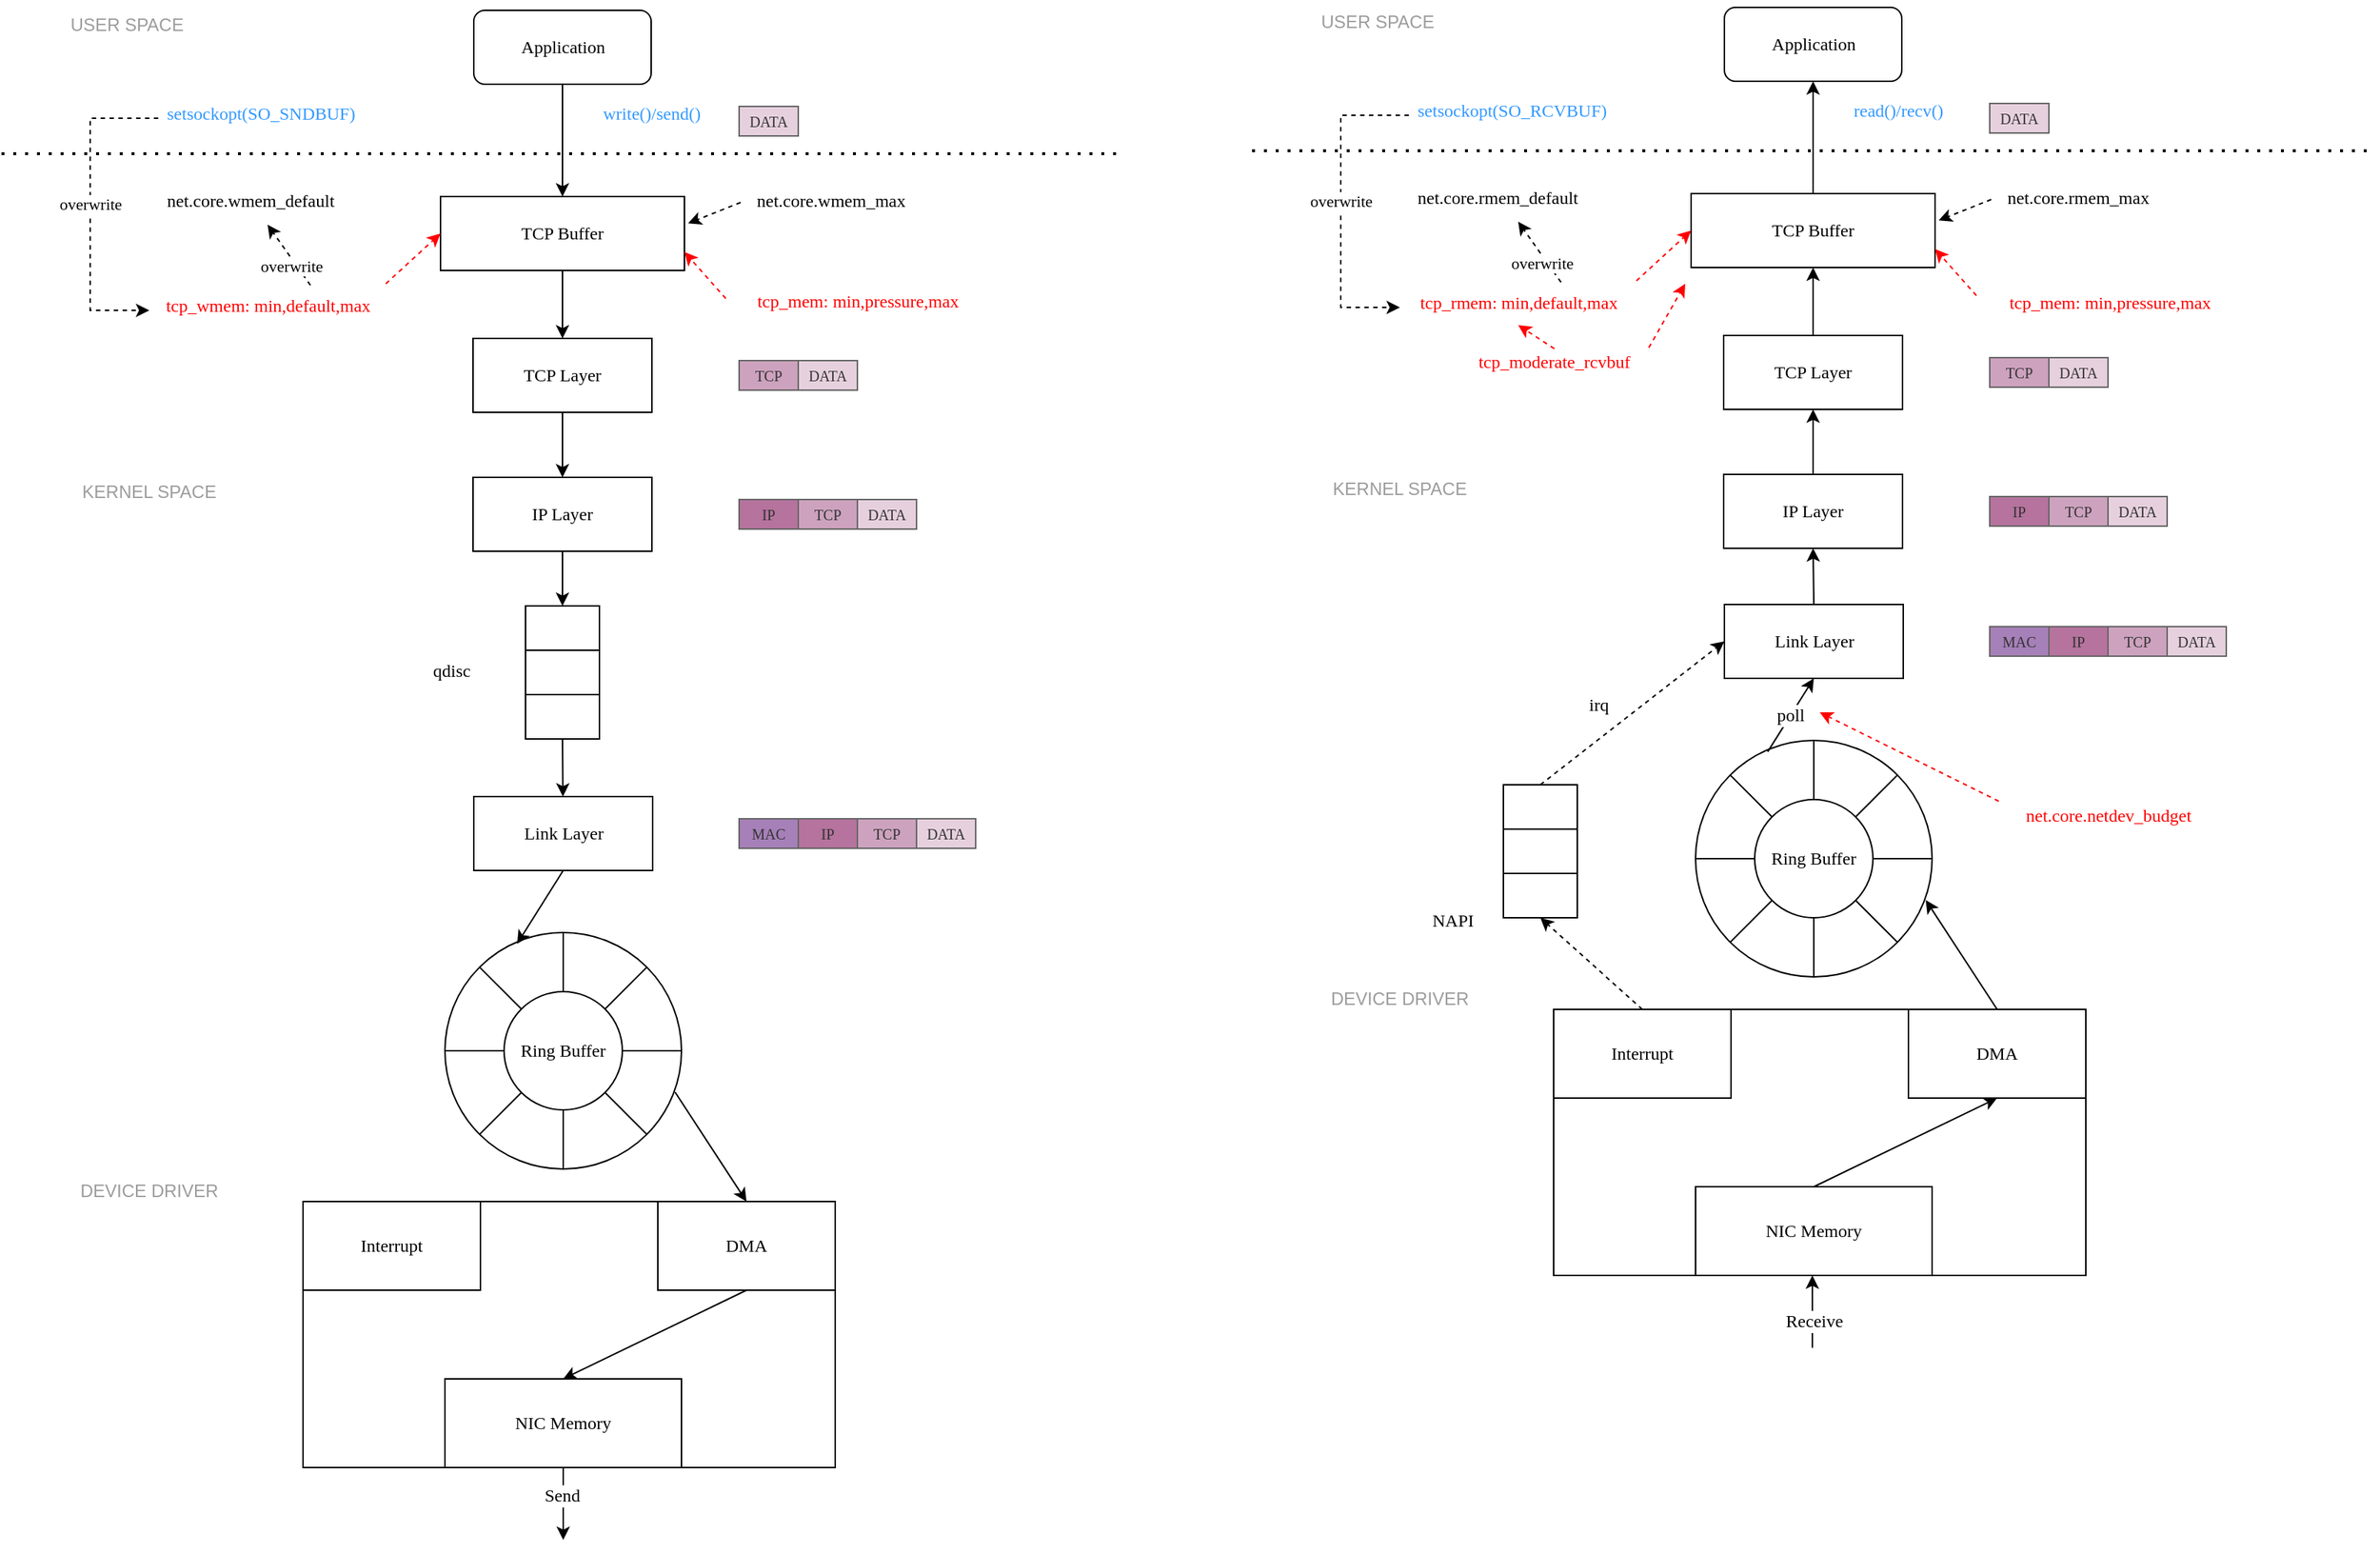 <mxfile version="21.3.8" type="github">
  <diagram name="Page-1" id="-wRmLHGXOGMfkKtV5U6C">
    <mxGraphModel dx="1659" dy="946" grid="1" gridSize="10" guides="1" tooltips="1" connect="1" arrows="1" fold="1" page="1" pageScale="1" pageWidth="850" pageHeight="1100" math="0" shadow="0">
      <root>
        <mxCell id="0" />
        <mxCell id="1" parent="0" />
        <mxCell id="j1L73zWAZGbDXblgOm8P-1" value="Application" style="rounded=1;whiteSpace=wrap;html=1;fontFamily=Comic Sans MS;" parent="1" vertex="1">
          <mxGeometry x="359.5" y="35" width="120" height="50" as="geometry" />
        </mxCell>
        <mxCell id="j1L73zWAZGbDXblgOm8P-2" value="TCP Buffer" style="rounded=0;whiteSpace=wrap;html=1;fontFamily=Comic Sans MS;" parent="1" vertex="1">
          <mxGeometry x="337" y="161" width="165" height="50" as="geometry" />
        </mxCell>
        <mxCell id="j1L73zWAZGbDXblgOm8P-3" value="TCP Layer" style="rounded=0;whiteSpace=wrap;html=1;fontFamily=Comic Sans MS;" parent="1" vertex="1">
          <mxGeometry x="359" y="257" width="121" height="50" as="geometry" />
        </mxCell>
        <mxCell id="j1L73zWAZGbDXblgOm8P-5" value="" style="ellipse;whiteSpace=wrap;html=1;aspect=fixed;fontFamily=Comic Sans MS;" parent="1" vertex="1">
          <mxGeometry x="340" y="659" width="160" height="160" as="geometry" />
        </mxCell>
        <mxCell id="j1L73zWAZGbDXblgOm8P-4" value="Ring Buffer" style="ellipse;whiteSpace=wrap;html=1;aspect=fixed;fontFamily=Comic Sans MS;" parent="1" vertex="1">
          <mxGeometry x="380" y="699" width="80" height="80" as="geometry" />
        </mxCell>
        <mxCell id="j1L73zWAZGbDXblgOm8P-6" value="IP Layer" style="rounded=0;whiteSpace=wrap;html=1;fontFamily=Comic Sans MS;" parent="1" vertex="1">
          <mxGeometry x="359" y="351" width="121" height="50" as="geometry" />
        </mxCell>
        <mxCell id="j1L73zWAZGbDXblgOm8P-7" value="Link Layer" style="rounded=0;whiteSpace=wrap;html=1;fontFamily=Comic Sans MS;" parent="1" vertex="1">
          <mxGeometry x="359.5" y="567" width="121" height="50" as="geometry" />
        </mxCell>
        <mxCell id="j1L73zWAZGbDXblgOm8P-8" value="" style="rounded=0;whiteSpace=wrap;html=1;fontFamily=Comic Sans MS;" parent="1" vertex="1">
          <mxGeometry x="394.5" y="438" width="50" height="30" as="geometry" />
        </mxCell>
        <mxCell id="j1L73zWAZGbDXblgOm8P-9" value="" style="rounded=0;whiteSpace=wrap;html=1;fontFamily=Comic Sans MS;" parent="1" vertex="1">
          <mxGeometry x="394.5" y="468" width="50" height="30" as="geometry" />
        </mxCell>
        <mxCell id="j1L73zWAZGbDXblgOm8P-10" value="" style="rounded=0;whiteSpace=wrap;html=1;fontFamily=Comic Sans MS;" parent="1" vertex="1">
          <mxGeometry x="394.5" y="498" width="50" height="30" as="geometry" />
        </mxCell>
        <mxCell id="j1L73zWAZGbDXblgOm8P-12" value="" style="rounded=0;whiteSpace=wrap;html=1;fontFamily=Comic Sans MS;" parent="1" vertex="1">
          <mxGeometry x="244" y="841" width="360" height="180" as="geometry" />
        </mxCell>
        <mxCell id="j1L73zWAZGbDXblgOm8P-13" value="Interrupt" style="rounded=0;whiteSpace=wrap;html=1;fontFamily=Comic Sans MS;" parent="1" vertex="1">
          <mxGeometry x="244" y="841" width="120" height="60" as="geometry" />
        </mxCell>
        <mxCell id="j1L73zWAZGbDXblgOm8P-16" value="DMA" style="rounded=0;whiteSpace=wrap;html=1;fontFamily=Comic Sans MS;" parent="1" vertex="1">
          <mxGeometry x="484" y="841" width="120" height="60" as="geometry" />
        </mxCell>
        <mxCell id="j1L73zWAZGbDXblgOm8P-17" value="NIC Memory" style="rounded=0;whiteSpace=wrap;html=1;fontFamily=Comic Sans MS;" parent="1" vertex="1">
          <mxGeometry x="340" y="961" width="160" height="60" as="geometry" />
        </mxCell>
        <mxCell id="j1L73zWAZGbDXblgOm8P-18" value="" style="endArrow=none;html=1;rounded=0;exitX=1;exitY=0.5;exitDx=0;exitDy=0;entryX=1;entryY=0.5;entryDx=0;entryDy=0;fontFamily=Comic Sans MS;" parent="1" source="j1L73zWAZGbDXblgOm8P-4" target="j1L73zWAZGbDXblgOm8P-5" edge="1">
          <mxGeometry width="50" height="50" relative="1" as="geometry">
            <mxPoint x="570" y="743" as="sourcePoint" />
            <mxPoint x="620" y="693" as="targetPoint" />
          </mxGeometry>
        </mxCell>
        <mxCell id="j1L73zWAZGbDXblgOm8P-19" value="" style="endArrow=none;html=1;rounded=0;entryX=0.5;entryY=1;entryDx=0;entryDy=0;exitX=0.5;exitY=1;exitDx=0;exitDy=0;fontFamily=Comic Sans MS;" parent="1" source="j1L73zWAZGbDXblgOm8P-5" target="j1L73zWAZGbDXblgOm8P-4" edge="1">
          <mxGeometry width="50" height="50" relative="1" as="geometry">
            <mxPoint x="470" y="749" as="sourcePoint" />
            <mxPoint x="510" y="749" as="targetPoint" />
            <Array as="points" />
          </mxGeometry>
        </mxCell>
        <mxCell id="j1L73zWAZGbDXblgOm8P-20" value="" style="endArrow=none;html=1;rounded=0;exitX=0.5;exitY=0;exitDx=0;exitDy=0;fontFamily=Comic Sans MS;" parent="1" source="j1L73zWAZGbDXblgOm8P-4" target="j1L73zWAZGbDXblgOm8P-5" edge="1">
          <mxGeometry width="50" height="50" relative="1" as="geometry">
            <mxPoint x="510" y="723" as="sourcePoint" />
            <mxPoint x="560" y="673" as="targetPoint" />
          </mxGeometry>
        </mxCell>
        <mxCell id="j1L73zWAZGbDXblgOm8P-21" value="" style="endArrow=none;html=1;rounded=0;exitX=1;exitY=0;exitDx=0;exitDy=0;entryX=1;entryY=0;entryDx=0;entryDy=0;fontFamily=Comic Sans MS;" parent="1" source="j1L73zWAZGbDXblgOm8P-4" target="j1L73zWAZGbDXblgOm8P-5" edge="1">
          <mxGeometry width="50" height="50" relative="1" as="geometry">
            <mxPoint x="430" y="709" as="sourcePoint" />
            <mxPoint x="430" y="669" as="targetPoint" />
          </mxGeometry>
        </mxCell>
        <mxCell id="j1L73zWAZGbDXblgOm8P-22" value="" style="endArrow=none;html=1;rounded=0;exitX=1;exitY=1;exitDx=0;exitDy=0;entryX=1;entryY=1;entryDx=0;entryDy=0;fontFamily=Comic Sans MS;" parent="1" source="j1L73zWAZGbDXblgOm8P-5" target="j1L73zWAZGbDXblgOm8P-4" edge="1">
          <mxGeometry width="50" height="50" relative="1" as="geometry">
            <mxPoint x="440" y="719" as="sourcePoint" />
            <mxPoint x="440" y="679" as="targetPoint" />
          </mxGeometry>
        </mxCell>
        <mxCell id="j1L73zWAZGbDXblgOm8P-23" value="" style="endArrow=none;html=1;rounded=0;exitX=0;exitY=0;exitDx=0;exitDy=0;entryX=0;entryY=0;entryDx=0;entryDy=0;fontFamily=Comic Sans MS;" parent="1" source="j1L73zWAZGbDXblgOm8P-5" target="j1L73zWAZGbDXblgOm8P-4" edge="1">
          <mxGeometry width="50" height="50" relative="1" as="geometry">
            <mxPoint x="450" y="729" as="sourcePoint" />
            <mxPoint x="450" y="689" as="targetPoint" />
          </mxGeometry>
        </mxCell>
        <mxCell id="j1L73zWAZGbDXblgOm8P-24" value="" style="endArrow=none;html=1;rounded=0;exitX=0;exitY=0.5;exitDx=0;exitDy=0;entryX=0;entryY=0.5;entryDx=0;entryDy=0;fontFamily=Comic Sans MS;" parent="1" source="j1L73zWAZGbDXblgOm8P-5" target="j1L73zWAZGbDXblgOm8P-4" edge="1">
          <mxGeometry width="50" height="50" relative="1" as="geometry">
            <mxPoint x="373" y="692" as="sourcePoint" />
            <mxPoint x="402" y="721" as="targetPoint" />
          </mxGeometry>
        </mxCell>
        <mxCell id="j1L73zWAZGbDXblgOm8P-25" value="" style="endArrow=none;html=1;rounded=0;entryX=0;entryY=1;entryDx=0;entryDy=0;exitX=0;exitY=1;exitDx=0;exitDy=0;fontFamily=Comic Sans MS;" parent="1" source="j1L73zWAZGbDXblgOm8P-5" target="j1L73zWAZGbDXblgOm8P-4" edge="1">
          <mxGeometry width="50" height="50" relative="1" as="geometry">
            <mxPoint x="330" y="783" as="sourcePoint" />
            <mxPoint x="390" y="749" as="targetPoint" />
          </mxGeometry>
        </mxCell>
        <mxCell id="j1L73zWAZGbDXblgOm8P-26" value="" style="endArrow=classic;html=1;rounded=0;exitX=0.973;exitY=0.675;exitDx=0;exitDy=0;exitPerimeter=0;entryX=0.5;entryY=0;entryDx=0;entryDy=0;fontFamily=Comic Sans MS;" parent="1" source="j1L73zWAZGbDXblgOm8P-5" target="j1L73zWAZGbDXblgOm8P-16" edge="1">
          <mxGeometry width="50" height="50" relative="1" as="geometry">
            <mxPoint x="330" y="841" as="sourcePoint" />
            <mxPoint x="380" y="791" as="targetPoint" />
          </mxGeometry>
        </mxCell>
        <mxCell id="j1L73zWAZGbDXblgOm8P-27" value="" style="endArrow=classic;html=1;rounded=0;exitX=0.5;exitY=1;exitDx=0;exitDy=0;fontFamily=Comic Sans MS;" parent="1" source="j1L73zWAZGbDXblgOm8P-1" target="j1L73zWAZGbDXblgOm8P-2" edge="1">
          <mxGeometry width="50" height="50" relative="1" as="geometry">
            <mxPoint x="200" y="330" as="sourcePoint" />
            <mxPoint x="250" y="280" as="targetPoint" />
          </mxGeometry>
        </mxCell>
        <mxCell id="j1L73zWAZGbDXblgOm8P-28" value="" style="endArrow=classic;html=1;rounded=0;exitX=0.5;exitY=1;exitDx=0;exitDy=0;entryX=0.5;entryY=0;entryDx=0;entryDy=0;fontFamily=Comic Sans MS;" parent="1" source="j1L73zWAZGbDXblgOm8P-2" target="j1L73zWAZGbDXblgOm8P-3" edge="1">
          <mxGeometry width="50" height="50" relative="1" as="geometry">
            <mxPoint x="430" y="100" as="sourcePoint" />
            <mxPoint x="430" y="171" as="targetPoint" />
          </mxGeometry>
        </mxCell>
        <mxCell id="j1L73zWAZGbDXblgOm8P-29" value="" style="endArrow=classic;html=1;rounded=0;exitX=0.5;exitY=1;exitDx=0;exitDy=0;fontFamily=Comic Sans MS;" parent="1" source="j1L73zWAZGbDXblgOm8P-3" target="j1L73zWAZGbDXblgOm8P-6" edge="1">
          <mxGeometry width="50" height="50" relative="1" as="geometry">
            <mxPoint x="440" y="110" as="sourcePoint" />
            <mxPoint x="440" y="181" as="targetPoint" />
          </mxGeometry>
        </mxCell>
        <mxCell id="j1L73zWAZGbDXblgOm8P-30" value="" style="endArrow=classic;html=1;rounded=0;exitX=0.5;exitY=1;exitDx=0;exitDy=0;entryX=0.5;entryY=0;entryDx=0;entryDy=0;fontFamily=Comic Sans MS;" parent="1" source="j1L73zWAZGbDXblgOm8P-6" target="j1L73zWAZGbDXblgOm8P-8" edge="1">
          <mxGeometry width="50" height="50" relative="1" as="geometry">
            <mxPoint x="450" y="120" as="sourcePoint" />
            <mxPoint x="450" y="191" as="targetPoint" />
          </mxGeometry>
        </mxCell>
        <mxCell id="j1L73zWAZGbDXblgOm8P-31" value="" style="endArrow=classic;html=1;rounded=0;exitX=0.5;exitY=1;exitDx=0;exitDy=0;fontFamily=Comic Sans MS;" parent="1" source="j1L73zWAZGbDXblgOm8P-10" target="j1L73zWAZGbDXblgOm8P-7" edge="1">
          <mxGeometry width="50" height="50" relative="1" as="geometry">
            <mxPoint x="430" y="411" as="sourcePoint" />
            <mxPoint x="430" y="448" as="targetPoint" />
          </mxGeometry>
        </mxCell>
        <mxCell id="j1L73zWAZGbDXblgOm8P-32" value="" style="endArrow=classic;html=1;rounded=0;exitX=0.5;exitY=1;exitDx=0;exitDy=0;entryX=0.305;entryY=0.048;entryDx=0;entryDy=0;entryPerimeter=0;fontFamily=Comic Sans MS;" parent="1" source="j1L73zWAZGbDXblgOm8P-7" target="j1L73zWAZGbDXblgOm8P-5" edge="1">
          <mxGeometry width="50" height="50" relative="1" as="geometry">
            <mxPoint x="430" y="538" as="sourcePoint" />
            <mxPoint x="430" y="577" as="targetPoint" />
          </mxGeometry>
        </mxCell>
        <mxCell id="j1L73zWAZGbDXblgOm8P-33" value="" style="endArrow=none;dashed=1;html=1;dashPattern=1 3;strokeWidth=2;rounded=0;" parent="1" edge="1">
          <mxGeometry width="50" height="50" relative="1" as="geometry">
            <mxPoint x="40" y="132" as="sourcePoint" />
            <mxPoint x="800" y="132" as="targetPoint" />
          </mxGeometry>
        </mxCell>
        <mxCell id="j1L73zWAZGbDXblgOm8P-35" value="" style="endArrow=classic;html=1;rounded=0;dashed=1;strokeColor=#FF0000;fontFamily=Comic Sans MS;entryX=0;entryY=0.5;entryDx=0;entryDy=0;exitX=0.9;exitY=0.26;exitDx=0;exitDy=0;exitPerimeter=0;" parent="1" target="j1L73zWAZGbDXblgOm8P-2" edge="1">
          <mxGeometry width="50" height="50" relative="1" as="geometry">
            <mxPoint x="300" y="220.0" as="sourcePoint" />
            <mxPoint x="292" y="190" as="targetPoint" />
          </mxGeometry>
        </mxCell>
        <mxCell id="j1L73zWAZGbDXblgOm8P-36" value="write()/send()" style="text;html=1;align=left;verticalAlign=middle;resizable=0;points=[];autosize=1;strokeColor=none;fillColor=none;fontColor=#3399FF;fontFamily=Comic Sans MS;" parent="1" vertex="1">
          <mxGeometry x="444.5" y="90" width="100" height="30" as="geometry" />
        </mxCell>
        <mxCell id="j1L73zWAZGbDXblgOm8P-37" value="&lt;font face=&quot;Comic Sans MS&quot;&gt;net.core.wmem_default&lt;/font&gt;" style="text;whiteSpace=wrap;html=1;" parent="1" vertex="1">
          <mxGeometry x="150" y="150" width="140" height="30" as="geometry" />
        </mxCell>
        <mxCell id="j1L73zWAZGbDXblgOm8P-38" value="" style="endArrow=classic;html=1;rounded=0;dashed=1;strokeColor=#000000;fontFamily=Comic Sans MS;entryX=0.5;entryY=1;entryDx=0;entryDy=0;" parent="1" target="j1L73zWAZGbDXblgOm8P-37" edge="1">
          <mxGeometry width="50" height="50" relative="1" as="geometry">
            <mxPoint x="249" y="221" as="sourcePoint" />
            <mxPoint x="249" y="194.0" as="targetPoint" />
          </mxGeometry>
        </mxCell>
        <mxCell id="j1L73zWAZGbDXblgOm8P-39" value="overwrite" style="edgeLabel;html=1;align=center;verticalAlign=middle;resizable=0;points=[];fontFamily=Comic Sans MS;" parent="j1L73zWAZGbDXblgOm8P-38" vertex="1" connectable="0">
          <mxGeometry x="-0.257" y="3" relative="1" as="geometry">
            <mxPoint as="offset" />
          </mxGeometry>
        </mxCell>
        <mxCell id="j1L73zWAZGbDXblgOm8P-40" value="setsockopt(SO_SNDBUF)" style="text;html=1;align=left;verticalAlign=middle;resizable=0;points=[];autosize=1;strokeColor=none;fillColor=none;fontColor=#3399FF;fontFamily=Comic Sans MS;" parent="1" vertex="1">
          <mxGeometry x="150" y="90" width="170" height="30" as="geometry" />
        </mxCell>
        <mxCell id="j1L73zWAZGbDXblgOm8P-46" value="" style="endArrow=classic;html=1;rounded=0;dashed=1;strokeColor=#000000;fontFamily=Comic Sans MS;entryX=0;entryY=0.5;entryDx=0;entryDy=0;exitX=-0.023;exitY=0.501;exitDx=0;exitDy=0;exitPerimeter=0;" parent="1" edge="1">
          <mxGeometry width="50" height="50" relative="1" as="geometry">
            <mxPoint x="146.09" y="108.03" as="sourcePoint" />
            <mxPoint x="140" y="238.0" as="targetPoint" />
            <Array as="points">
              <mxPoint x="100" y="108" />
              <mxPoint x="100" y="238" />
            </Array>
          </mxGeometry>
        </mxCell>
        <mxCell id="j1L73zWAZGbDXblgOm8P-47" value="overwrite" style="edgeLabel;html=1;align=center;verticalAlign=middle;resizable=0;points=[];fontFamily=Comic Sans MS;" parent="j1L73zWAZGbDXblgOm8P-46" vertex="1" connectable="0">
          <mxGeometry x="-0.257" y="3" relative="1" as="geometry">
            <mxPoint x="-3" y="23" as="offset" />
          </mxGeometry>
        </mxCell>
        <mxCell id="j1L73zWAZGbDXblgOm8P-48" value="&lt;div&gt;tcp_wmem: min,default,max&lt;/div&gt;" style="text;html=1;strokeColor=none;fillColor=none;align=center;verticalAlign=middle;rounded=0;fontFamily=Comic Sans MS;fontColor=#FF0000;" parent="1" vertex="1">
          <mxGeometry x="140" y="220" width="160" height="30" as="geometry" />
        </mxCell>
        <mxCell id="j1L73zWAZGbDXblgOm8P-49" value="&lt;font style=&quot;font-size: 10px;&quot; face=&quot;Comic Sans MS&quot;&gt;DATA&lt;/font&gt;" style="rounded=0;whiteSpace=wrap;html=1;fontSize=10;fillColor=#E6D0DE;fontColor=#333333;strokeColor=#666666;" parent="1" vertex="1">
          <mxGeometry x="539" y="100" width="40" height="20" as="geometry" />
        </mxCell>
        <mxCell id="j1L73zWAZGbDXblgOm8P-50" value="&lt;font face=&quot;Comic Sans MS&quot;&gt;net.core.wmem_max&lt;/font&gt;" style="text;whiteSpace=wrap;html=1;" parent="1" vertex="1">
          <mxGeometry x="549" y="150" width="140" height="30" as="geometry" />
        </mxCell>
        <mxCell id="j1L73zWAZGbDXblgOm8P-51" value="&lt;font style=&quot;font-size: 10px;&quot; face=&quot;Comic Sans MS&quot;&gt;DATA&lt;/font&gt;" style="rounded=0;whiteSpace=wrap;html=1;fontSize=10;fillColor=#E6D0DE;fontColor=#333333;strokeColor=#666666;" parent="1" vertex="1">
          <mxGeometry x="579" y="272" width="40" height="20" as="geometry" />
        </mxCell>
        <mxCell id="j1L73zWAZGbDXblgOm8P-52" value="&lt;font style=&quot;font-size: 10px;&quot; face=&quot;Comic Sans MS&quot;&gt;TCP&lt;/font&gt;" style="rounded=0;whiteSpace=wrap;html=1;fontSize=10;fillColor=#CDA2BE;fontColor=#333333;strokeColor=#666666;" parent="1" vertex="1">
          <mxGeometry x="539" y="272" width="40" height="20" as="geometry" />
        </mxCell>
        <mxCell id="j1L73zWAZGbDXblgOm8P-53" value="&lt;font style=&quot;font-size: 10px;&quot; face=&quot;Comic Sans MS&quot;&gt;DATA&lt;/font&gt;" style="rounded=0;whiteSpace=wrap;html=1;fontSize=10;fillColor=#E6D0DE;fontColor=#333333;strokeColor=#666666;" parent="1" vertex="1">
          <mxGeometry x="619" y="366" width="40" height="20" as="geometry" />
        </mxCell>
        <mxCell id="j1L73zWAZGbDXblgOm8P-54" value="&lt;font style=&quot;font-size: 10px;&quot; face=&quot;Comic Sans MS&quot;&gt;TCP&lt;/font&gt;" style="rounded=0;whiteSpace=wrap;html=1;fontSize=10;fillColor=#CDA2BE;fontColor=#333333;strokeColor=#666666;" parent="1" vertex="1">
          <mxGeometry x="579" y="366" width="40" height="20" as="geometry" />
        </mxCell>
        <mxCell id="j1L73zWAZGbDXblgOm8P-55" value="&lt;font style=&quot;font-size: 10px;&quot; face=&quot;Comic Sans MS&quot;&gt;IP&lt;/font&gt;" style="rounded=0;whiteSpace=wrap;html=1;fontSize=10;fillColor=#B5739D;fontColor=#333333;strokeColor=#666666;" parent="1" vertex="1">
          <mxGeometry x="539" y="366" width="40" height="20" as="geometry" />
        </mxCell>
        <mxCell id="j1L73zWAZGbDXblgOm8P-57" value="&lt;div&gt;qdisc&lt;br&gt;&lt;/div&gt;" style="text;whiteSpace=wrap;html=1;fontFamily=Comic Sans MS;" parent="1" vertex="1">
          <mxGeometry x="330" y="468" width="40" height="22" as="geometry" />
        </mxCell>
        <mxCell id="j1L73zWAZGbDXblgOm8P-64" value="&lt;font style=&quot;font-size: 10px;&quot; face=&quot;Comic Sans MS&quot;&gt;DATA&lt;/font&gt;" style="rounded=0;whiteSpace=wrap;html=1;fontSize=10;fillColor=#E6D0DE;fontColor=#333333;strokeColor=#666666;" parent="1" vertex="1">
          <mxGeometry x="659" y="582" width="40" height="20" as="geometry" />
        </mxCell>
        <mxCell id="j1L73zWAZGbDXblgOm8P-65" value="&lt;font style=&quot;font-size: 10px;&quot; face=&quot;Comic Sans MS&quot;&gt;TCP&lt;/font&gt;" style="rounded=0;whiteSpace=wrap;html=1;fontSize=10;fillColor=#CDA2BE;fontColor=#333333;strokeColor=#666666;" parent="1" vertex="1">
          <mxGeometry x="619" y="582" width="40" height="20" as="geometry" />
        </mxCell>
        <mxCell id="j1L73zWAZGbDXblgOm8P-66" value="&lt;font style=&quot;font-size: 10px;&quot; face=&quot;Comic Sans MS&quot;&gt;IP&lt;/font&gt;" style="rounded=0;whiteSpace=wrap;html=1;fontSize=10;fillColor=#B5739D;fontColor=#333333;strokeColor=#666666;" parent="1" vertex="1">
          <mxGeometry x="579" y="582" width="40" height="20" as="geometry" />
        </mxCell>
        <mxCell id="j1L73zWAZGbDXblgOm8P-67" value="&lt;font style=&quot;font-size: 10px;&quot; face=&quot;Comic Sans MS&quot;&gt;MAC&lt;/font&gt;" style="rounded=0;whiteSpace=wrap;html=1;fontSize=10;fillColor=#A680B8;fontColor=#333333;strokeColor=#666666;" parent="1" vertex="1">
          <mxGeometry x="539" y="582" width="40" height="20" as="geometry" />
        </mxCell>
        <mxCell id="j1L73zWAZGbDXblgOm8P-71" value="&lt;div&gt;tcp_mem: min,pressure,max&lt;/div&gt;" style="text;html=1;strokeColor=none;fillColor=none;align=center;verticalAlign=middle;rounded=0;fontFamily=Comic Sans MS;fontColor=#FF0000;" parent="1" vertex="1">
          <mxGeometry x="539" y="221.5" width="160" height="21" as="geometry" />
        </mxCell>
        <mxCell id="wT0wqpIO2CKP_pjKC6mL-1" value="" style="endArrow=classic;html=1;rounded=0;dashed=1;strokeColor=#FF0000;fontFamily=Comic Sans MS;entryX=1;entryY=0.75;entryDx=0;entryDy=0;" edge="1" parent="1" target="j1L73zWAZGbDXblgOm8P-2">
          <mxGeometry width="50" height="50" relative="1" as="geometry">
            <mxPoint x="530" y="230" as="sourcePoint" />
            <mxPoint x="347" y="196" as="targetPoint" />
          </mxGeometry>
        </mxCell>
        <mxCell id="wT0wqpIO2CKP_pjKC6mL-2" value="" style="endArrow=classic;html=1;rounded=0;dashed=1;strokeColor=#000000;fontFamily=Comic Sans MS;entryX=1.015;entryY=0.363;entryDx=0;entryDy=0;entryPerimeter=0;" edge="1" parent="1" target="j1L73zWAZGbDXblgOm8P-2">
          <mxGeometry width="50" height="50" relative="1" as="geometry">
            <mxPoint x="540" y="165" as="sourcePoint" />
            <mxPoint x="230" y="190" as="targetPoint" />
          </mxGeometry>
        </mxCell>
        <mxCell id="wT0wqpIO2CKP_pjKC6mL-4" value="USER SPACE" style="text;html=1;strokeColor=none;fillColor=none;align=center;verticalAlign=middle;whiteSpace=wrap;rounded=0;fontColor=#9C9C9C;" vertex="1" parent="1">
          <mxGeometry x="80" y="30" width="90" height="30" as="geometry" />
        </mxCell>
        <mxCell id="wT0wqpIO2CKP_pjKC6mL-5" value="DEVICE DRIVER" style="text;html=1;strokeColor=none;fillColor=none;align=center;verticalAlign=middle;whiteSpace=wrap;rounded=0;fontColor=#9C9C9C;" vertex="1" parent="1">
          <mxGeometry x="80" y="819" width="120" height="30" as="geometry" />
        </mxCell>
        <mxCell id="wT0wqpIO2CKP_pjKC6mL-6" value="KERNEL SPACE" style="text;html=1;strokeColor=none;fillColor=none;align=center;verticalAlign=middle;whiteSpace=wrap;rounded=0;fontColor=#9C9C9C;" vertex="1" parent="1">
          <mxGeometry x="80" y="346" width="120" height="30" as="geometry" />
        </mxCell>
        <mxCell id="wT0wqpIO2CKP_pjKC6mL-7" value="Application" style="rounded=1;whiteSpace=wrap;html=1;fontFamily=Comic Sans MS;" vertex="1" parent="1">
          <mxGeometry x="1205.5" y="33" width="120" height="50" as="geometry" />
        </mxCell>
        <mxCell id="wT0wqpIO2CKP_pjKC6mL-8" value="TCP Buffer" style="rounded=0;whiteSpace=wrap;html=1;fontFamily=Comic Sans MS;" vertex="1" parent="1">
          <mxGeometry x="1183" y="159" width="165" height="50" as="geometry" />
        </mxCell>
        <mxCell id="wT0wqpIO2CKP_pjKC6mL-9" value="TCP Layer" style="rounded=0;whiteSpace=wrap;html=1;fontFamily=Comic Sans MS;" vertex="1" parent="1">
          <mxGeometry x="1205" y="255" width="121" height="50" as="geometry" />
        </mxCell>
        <mxCell id="wT0wqpIO2CKP_pjKC6mL-10" value="" style="ellipse;whiteSpace=wrap;html=1;aspect=fixed;fontFamily=Comic Sans MS;" vertex="1" parent="1">
          <mxGeometry x="1186" y="529" width="160" height="160" as="geometry" />
        </mxCell>
        <mxCell id="wT0wqpIO2CKP_pjKC6mL-11" value="Ring Buffer" style="ellipse;whiteSpace=wrap;html=1;aspect=fixed;fontFamily=Comic Sans MS;" vertex="1" parent="1">
          <mxGeometry x="1226" y="569" width="80" height="80" as="geometry" />
        </mxCell>
        <mxCell id="wT0wqpIO2CKP_pjKC6mL-12" value="IP Layer" style="rounded=0;whiteSpace=wrap;html=1;fontFamily=Comic Sans MS;" vertex="1" parent="1">
          <mxGeometry x="1205" y="349" width="121" height="50" as="geometry" />
        </mxCell>
        <mxCell id="wT0wqpIO2CKP_pjKC6mL-13" value="Link Layer" style="rounded=0;whiteSpace=wrap;html=1;fontFamily=Comic Sans MS;" vertex="1" parent="1">
          <mxGeometry x="1205.5" y="437" width="121" height="50" as="geometry" />
        </mxCell>
        <mxCell id="wT0wqpIO2CKP_pjKC6mL-17" value="" style="rounded=0;whiteSpace=wrap;html=1;fontFamily=Comic Sans MS;" vertex="1" parent="1">
          <mxGeometry x="1090" y="711" width="360" height="180" as="geometry" />
        </mxCell>
        <mxCell id="wT0wqpIO2CKP_pjKC6mL-18" value="Interrupt" style="rounded=0;whiteSpace=wrap;html=1;fontFamily=Comic Sans MS;" vertex="1" parent="1">
          <mxGeometry x="1090" y="711" width="120" height="60" as="geometry" />
        </mxCell>
        <mxCell id="wT0wqpIO2CKP_pjKC6mL-19" value="DMA" style="rounded=0;whiteSpace=wrap;html=1;fontFamily=Comic Sans MS;" vertex="1" parent="1">
          <mxGeometry x="1330" y="711" width="120" height="60" as="geometry" />
        </mxCell>
        <mxCell id="wT0wqpIO2CKP_pjKC6mL-20" value="NIC Memory" style="rounded=0;whiteSpace=wrap;html=1;fontFamily=Comic Sans MS;" vertex="1" parent="1">
          <mxGeometry x="1186" y="831" width="160" height="60" as="geometry" />
        </mxCell>
        <mxCell id="wT0wqpIO2CKP_pjKC6mL-21" value="" style="endArrow=none;html=1;rounded=0;exitX=1;exitY=0.5;exitDx=0;exitDy=0;entryX=1;entryY=0.5;entryDx=0;entryDy=0;fontFamily=Comic Sans MS;" edge="1" source="wT0wqpIO2CKP_pjKC6mL-11" target="wT0wqpIO2CKP_pjKC6mL-10" parent="1">
          <mxGeometry width="50" height="50" relative="1" as="geometry">
            <mxPoint x="1416" y="613" as="sourcePoint" />
            <mxPoint x="1466" y="563" as="targetPoint" />
          </mxGeometry>
        </mxCell>
        <mxCell id="wT0wqpIO2CKP_pjKC6mL-22" value="" style="endArrow=none;html=1;rounded=0;entryX=0.5;entryY=1;entryDx=0;entryDy=0;exitX=0.5;exitY=1;exitDx=0;exitDy=0;fontFamily=Comic Sans MS;" edge="1" source="wT0wqpIO2CKP_pjKC6mL-10" target="wT0wqpIO2CKP_pjKC6mL-11" parent="1">
          <mxGeometry width="50" height="50" relative="1" as="geometry">
            <mxPoint x="1316" y="619" as="sourcePoint" />
            <mxPoint x="1356" y="619" as="targetPoint" />
            <Array as="points" />
          </mxGeometry>
        </mxCell>
        <mxCell id="wT0wqpIO2CKP_pjKC6mL-23" value="" style="endArrow=none;html=1;rounded=0;exitX=0.5;exitY=0;exitDx=0;exitDy=0;fontFamily=Comic Sans MS;" edge="1" source="wT0wqpIO2CKP_pjKC6mL-11" target="wT0wqpIO2CKP_pjKC6mL-10" parent="1">
          <mxGeometry width="50" height="50" relative="1" as="geometry">
            <mxPoint x="1356" y="593" as="sourcePoint" />
            <mxPoint x="1406" y="543" as="targetPoint" />
          </mxGeometry>
        </mxCell>
        <mxCell id="wT0wqpIO2CKP_pjKC6mL-24" value="" style="endArrow=none;html=1;rounded=0;exitX=1;exitY=0;exitDx=0;exitDy=0;entryX=1;entryY=0;entryDx=0;entryDy=0;fontFamily=Comic Sans MS;" edge="1" source="wT0wqpIO2CKP_pjKC6mL-11" target="wT0wqpIO2CKP_pjKC6mL-10" parent="1">
          <mxGeometry width="50" height="50" relative="1" as="geometry">
            <mxPoint x="1276" y="579" as="sourcePoint" />
            <mxPoint x="1276" y="539" as="targetPoint" />
          </mxGeometry>
        </mxCell>
        <mxCell id="wT0wqpIO2CKP_pjKC6mL-25" value="" style="endArrow=none;html=1;rounded=0;exitX=1;exitY=1;exitDx=0;exitDy=0;entryX=1;entryY=1;entryDx=0;entryDy=0;fontFamily=Comic Sans MS;" edge="1" source="wT0wqpIO2CKP_pjKC6mL-10" target="wT0wqpIO2CKP_pjKC6mL-11" parent="1">
          <mxGeometry width="50" height="50" relative="1" as="geometry">
            <mxPoint x="1286" y="589" as="sourcePoint" />
            <mxPoint x="1286" y="549" as="targetPoint" />
          </mxGeometry>
        </mxCell>
        <mxCell id="wT0wqpIO2CKP_pjKC6mL-26" value="" style="endArrow=none;html=1;rounded=0;exitX=0;exitY=0;exitDx=0;exitDy=0;entryX=0;entryY=0;entryDx=0;entryDy=0;fontFamily=Comic Sans MS;" edge="1" source="wT0wqpIO2CKP_pjKC6mL-10" target="wT0wqpIO2CKP_pjKC6mL-11" parent="1">
          <mxGeometry width="50" height="50" relative="1" as="geometry">
            <mxPoint x="1296" y="599" as="sourcePoint" />
            <mxPoint x="1296" y="559" as="targetPoint" />
          </mxGeometry>
        </mxCell>
        <mxCell id="wT0wqpIO2CKP_pjKC6mL-27" value="" style="endArrow=none;html=1;rounded=0;exitX=0;exitY=0.5;exitDx=0;exitDy=0;entryX=0;entryY=0.5;entryDx=0;entryDy=0;fontFamily=Comic Sans MS;" edge="1" source="wT0wqpIO2CKP_pjKC6mL-10" target="wT0wqpIO2CKP_pjKC6mL-11" parent="1">
          <mxGeometry width="50" height="50" relative="1" as="geometry">
            <mxPoint x="1219" y="562" as="sourcePoint" />
            <mxPoint x="1248" y="591" as="targetPoint" />
          </mxGeometry>
        </mxCell>
        <mxCell id="wT0wqpIO2CKP_pjKC6mL-28" value="" style="endArrow=none;html=1;rounded=0;entryX=0;entryY=1;entryDx=0;entryDy=0;exitX=0;exitY=1;exitDx=0;exitDy=0;fontFamily=Comic Sans MS;" edge="1" source="wT0wqpIO2CKP_pjKC6mL-10" target="wT0wqpIO2CKP_pjKC6mL-11" parent="1">
          <mxGeometry width="50" height="50" relative="1" as="geometry">
            <mxPoint x="1176" y="653" as="sourcePoint" />
            <mxPoint x="1236" y="619" as="targetPoint" />
          </mxGeometry>
        </mxCell>
        <mxCell id="wT0wqpIO2CKP_pjKC6mL-29" value="" style="endArrow=classic;html=1;rounded=0;exitX=0.5;exitY=0;exitDx=0;exitDy=0;entryX=0.973;entryY=0.675;entryDx=0;entryDy=0;fontFamily=Comic Sans MS;entryPerimeter=0;" edge="1" source="wT0wqpIO2CKP_pjKC6mL-19" target="wT0wqpIO2CKP_pjKC6mL-10" parent="1">
          <mxGeometry width="50" height="50" relative="1" as="geometry">
            <mxPoint x="1226" y="661" as="sourcePoint" />
            <mxPoint x="1176" y="711" as="targetPoint" />
          </mxGeometry>
        </mxCell>
        <mxCell id="wT0wqpIO2CKP_pjKC6mL-30" value="" style="endArrow=classic;html=1;rounded=0;fontFamily=Comic Sans MS;entryX=0.5;entryY=1;entryDx=0;entryDy=0;" edge="1" source="wT0wqpIO2CKP_pjKC6mL-8" target="wT0wqpIO2CKP_pjKC6mL-7" parent="1">
          <mxGeometry width="50" height="50" relative="1" as="geometry">
            <mxPoint x="1096" y="278" as="sourcePoint" />
            <mxPoint x="1046" y="328" as="targetPoint" />
          </mxGeometry>
        </mxCell>
        <mxCell id="wT0wqpIO2CKP_pjKC6mL-31" value="" style="endArrow=classic;html=1;rounded=0;exitX=0.5;exitY=0;exitDx=0;exitDy=0;entryX=0.5;entryY=1;entryDx=0;entryDy=0;fontFamily=Comic Sans MS;" edge="1" source="wT0wqpIO2CKP_pjKC6mL-9" target="wT0wqpIO2CKP_pjKC6mL-8" parent="1">
          <mxGeometry width="50" height="50" relative="1" as="geometry">
            <mxPoint x="1276" y="169" as="sourcePoint" />
            <mxPoint x="1276" y="98" as="targetPoint" />
          </mxGeometry>
        </mxCell>
        <mxCell id="wT0wqpIO2CKP_pjKC6mL-32" value="" style="endArrow=classic;html=1;rounded=0;fontFamily=Comic Sans MS;entryX=0.5;entryY=1;entryDx=0;entryDy=0;" edge="1" source="wT0wqpIO2CKP_pjKC6mL-12" target="wT0wqpIO2CKP_pjKC6mL-9" parent="1">
          <mxGeometry width="50" height="50" relative="1" as="geometry">
            <mxPoint x="1286" y="179" as="sourcePoint" />
            <mxPoint x="1286" y="108" as="targetPoint" />
          </mxGeometry>
        </mxCell>
        <mxCell id="wT0wqpIO2CKP_pjKC6mL-33" value="" style="endArrow=classic;html=1;rounded=0;exitX=0.5;exitY=0;exitDx=0;exitDy=0;entryX=0.5;entryY=1;entryDx=0;entryDy=0;fontFamily=Comic Sans MS;" edge="1" source="wT0wqpIO2CKP_pjKC6mL-13" target="wT0wqpIO2CKP_pjKC6mL-12" parent="1">
          <mxGeometry width="50" height="50" relative="1" as="geometry">
            <mxPoint x="1265.5" y="436" as="sourcePoint" />
            <mxPoint x="1296" y="118" as="targetPoint" />
          </mxGeometry>
        </mxCell>
        <mxCell id="wT0wqpIO2CKP_pjKC6mL-35" value="poll" style="endArrow=classic;html=1;rounded=0;exitX=0.305;exitY=0.048;exitDx=0;exitDy=0;entryX=0.5;entryY=1;entryDx=0;entryDy=0;fontFamily=Comic Sans MS;exitPerimeter=0;fontSize=12;" edge="1" source="wT0wqpIO2CKP_pjKC6mL-10" target="wT0wqpIO2CKP_pjKC6mL-13" parent="1">
          <mxGeometry width="50" height="50" relative="1" as="geometry">
            <mxPoint x="1276" y="447" as="sourcePoint" />
            <mxPoint x="1276" y="408" as="targetPoint" />
          </mxGeometry>
        </mxCell>
        <mxCell id="wT0wqpIO2CKP_pjKC6mL-36" value="" style="endArrow=none;dashed=1;html=1;dashPattern=1 3;strokeWidth=2;rounded=0;" edge="1" parent="1">
          <mxGeometry width="50" height="50" relative="1" as="geometry">
            <mxPoint x="886" y="130" as="sourcePoint" />
            <mxPoint x="1646" y="130" as="targetPoint" />
          </mxGeometry>
        </mxCell>
        <mxCell id="wT0wqpIO2CKP_pjKC6mL-37" value="" style="endArrow=classic;html=1;rounded=0;dashed=1;strokeColor=#FF0000;fontFamily=Comic Sans MS;entryX=0;entryY=0.5;entryDx=0;entryDy=0;exitX=0.9;exitY=0.26;exitDx=0;exitDy=0;exitPerimeter=0;" edge="1" target="wT0wqpIO2CKP_pjKC6mL-8" parent="1">
          <mxGeometry width="50" height="50" relative="1" as="geometry">
            <mxPoint x="1146" y="218.0" as="sourcePoint" />
            <mxPoint x="1138" y="188" as="targetPoint" />
          </mxGeometry>
        </mxCell>
        <mxCell id="wT0wqpIO2CKP_pjKC6mL-38" value="read()/recv()" style="text;html=1;align=left;verticalAlign=middle;resizable=0;points=[];autosize=1;strokeColor=none;fillColor=none;fontColor=#3399FF;fontFamily=Comic Sans MS;" vertex="1" parent="1">
          <mxGeometry x="1290.5" y="88" width="100" height="30" as="geometry" />
        </mxCell>
        <mxCell id="wT0wqpIO2CKP_pjKC6mL-39" value="&lt;font face=&quot;Comic Sans MS&quot;&gt;net.core.rmem_default&lt;/font&gt;" style="text;whiteSpace=wrap;html=1;" vertex="1" parent="1">
          <mxGeometry x="996" y="148" width="140" height="30" as="geometry" />
        </mxCell>
        <mxCell id="wT0wqpIO2CKP_pjKC6mL-40" value="" style="endArrow=classic;html=1;rounded=0;dashed=1;strokeColor=#000000;fontFamily=Comic Sans MS;entryX=0.5;entryY=1;entryDx=0;entryDy=0;" edge="1" target="wT0wqpIO2CKP_pjKC6mL-39" parent="1">
          <mxGeometry width="50" height="50" relative="1" as="geometry">
            <mxPoint x="1095" y="219" as="sourcePoint" />
            <mxPoint x="1095" y="192.0" as="targetPoint" />
          </mxGeometry>
        </mxCell>
        <mxCell id="wT0wqpIO2CKP_pjKC6mL-41" value="overwrite" style="edgeLabel;html=1;align=center;verticalAlign=middle;resizable=0;points=[];fontFamily=Comic Sans MS;" vertex="1" connectable="0" parent="wT0wqpIO2CKP_pjKC6mL-40">
          <mxGeometry x="-0.257" y="3" relative="1" as="geometry">
            <mxPoint as="offset" />
          </mxGeometry>
        </mxCell>
        <mxCell id="wT0wqpIO2CKP_pjKC6mL-42" value="setsockopt(SO_RCVBUF)" style="text;html=1;align=left;verticalAlign=middle;resizable=0;points=[];autosize=1;strokeColor=none;fillColor=none;fontColor=#3399FF;fontFamily=Comic Sans MS;" vertex="1" parent="1">
          <mxGeometry x="996" y="88" width="170" height="30" as="geometry" />
        </mxCell>
        <mxCell id="wT0wqpIO2CKP_pjKC6mL-43" value="" style="endArrow=classic;html=1;rounded=0;dashed=1;strokeColor=#000000;fontFamily=Comic Sans MS;entryX=0;entryY=0.5;entryDx=0;entryDy=0;exitX=-0.023;exitY=0.501;exitDx=0;exitDy=0;exitPerimeter=0;" edge="1" parent="1">
          <mxGeometry width="50" height="50" relative="1" as="geometry">
            <mxPoint x="992.09" y="106.03" as="sourcePoint" />
            <mxPoint x="986" y="236.0" as="targetPoint" />
            <Array as="points">
              <mxPoint x="946" y="106" />
              <mxPoint x="946" y="236" />
            </Array>
          </mxGeometry>
        </mxCell>
        <mxCell id="wT0wqpIO2CKP_pjKC6mL-44" value="overwrite" style="edgeLabel;html=1;align=center;verticalAlign=middle;resizable=0;points=[];fontFamily=Comic Sans MS;" vertex="1" connectable="0" parent="wT0wqpIO2CKP_pjKC6mL-43">
          <mxGeometry x="-0.257" y="3" relative="1" as="geometry">
            <mxPoint x="-3" y="23" as="offset" />
          </mxGeometry>
        </mxCell>
        <mxCell id="wT0wqpIO2CKP_pjKC6mL-45" value="&lt;div&gt;tcp_rmem: min,default,max&lt;/div&gt;" style="text;html=1;strokeColor=none;fillColor=none;align=center;verticalAlign=middle;rounded=0;fontFamily=Comic Sans MS;fontColor=#FF0000;" vertex="1" parent="1">
          <mxGeometry x="986" y="218" width="160" height="30" as="geometry" />
        </mxCell>
        <mxCell id="wT0wqpIO2CKP_pjKC6mL-46" value="&lt;font style=&quot;font-size: 10px;&quot; face=&quot;Comic Sans MS&quot;&gt;DATA&lt;/font&gt;" style="rounded=0;whiteSpace=wrap;html=1;fontSize=10;fillColor=#E6D0DE;fontColor=#333333;strokeColor=#666666;" vertex="1" parent="1">
          <mxGeometry x="1385" y="98" width="40" height="20" as="geometry" />
        </mxCell>
        <mxCell id="wT0wqpIO2CKP_pjKC6mL-47" value="&lt;font face=&quot;Comic Sans MS&quot;&gt;net.core.rmem_max&lt;/font&gt;" style="text;whiteSpace=wrap;html=1;" vertex="1" parent="1">
          <mxGeometry x="1395" y="148" width="140" height="30" as="geometry" />
        </mxCell>
        <mxCell id="wT0wqpIO2CKP_pjKC6mL-48" value="&lt;font style=&quot;font-size: 10px;&quot; face=&quot;Comic Sans MS&quot;&gt;DATA&lt;/font&gt;" style="rounded=0;whiteSpace=wrap;html=1;fontSize=10;fillColor=#E6D0DE;fontColor=#333333;strokeColor=#666666;" vertex="1" parent="1">
          <mxGeometry x="1425" y="270" width="40" height="20" as="geometry" />
        </mxCell>
        <mxCell id="wT0wqpIO2CKP_pjKC6mL-49" value="&lt;font style=&quot;font-size: 10px;&quot; face=&quot;Comic Sans MS&quot;&gt;TCP&lt;/font&gt;" style="rounded=0;whiteSpace=wrap;html=1;fontSize=10;fillColor=#CDA2BE;fontColor=#333333;strokeColor=#666666;" vertex="1" parent="1">
          <mxGeometry x="1385" y="270" width="40" height="20" as="geometry" />
        </mxCell>
        <mxCell id="wT0wqpIO2CKP_pjKC6mL-50" value="&lt;font style=&quot;font-size: 10px;&quot; face=&quot;Comic Sans MS&quot;&gt;DATA&lt;/font&gt;" style="rounded=0;whiteSpace=wrap;html=1;fontSize=10;fillColor=#E6D0DE;fontColor=#333333;strokeColor=#666666;" vertex="1" parent="1">
          <mxGeometry x="1465" y="364" width="40" height="20" as="geometry" />
        </mxCell>
        <mxCell id="wT0wqpIO2CKP_pjKC6mL-51" value="&lt;font style=&quot;font-size: 10px;&quot; face=&quot;Comic Sans MS&quot;&gt;TCP&lt;/font&gt;" style="rounded=0;whiteSpace=wrap;html=1;fontSize=10;fillColor=#CDA2BE;fontColor=#333333;strokeColor=#666666;" vertex="1" parent="1">
          <mxGeometry x="1425" y="364" width="40" height="20" as="geometry" />
        </mxCell>
        <mxCell id="wT0wqpIO2CKP_pjKC6mL-52" value="&lt;font style=&quot;font-size: 10px;&quot; face=&quot;Comic Sans MS&quot;&gt;IP&lt;/font&gt;" style="rounded=0;whiteSpace=wrap;html=1;fontSize=10;fillColor=#B5739D;fontColor=#333333;strokeColor=#666666;" vertex="1" parent="1">
          <mxGeometry x="1385" y="364" width="40" height="20" as="geometry" />
        </mxCell>
        <mxCell id="wT0wqpIO2CKP_pjKC6mL-54" value="&lt;font style=&quot;font-size: 10px;&quot; face=&quot;Comic Sans MS&quot;&gt;DATA&lt;/font&gt;" style="rounded=0;whiteSpace=wrap;html=1;fontSize=10;fillColor=#E6D0DE;fontColor=#333333;strokeColor=#666666;" vertex="1" parent="1">
          <mxGeometry x="1505" y="452" width="40" height="20" as="geometry" />
        </mxCell>
        <mxCell id="wT0wqpIO2CKP_pjKC6mL-55" value="&lt;font style=&quot;font-size: 10px;&quot; face=&quot;Comic Sans MS&quot;&gt;TCP&lt;/font&gt;" style="rounded=0;whiteSpace=wrap;html=1;fontSize=10;fillColor=#CDA2BE;fontColor=#333333;strokeColor=#666666;" vertex="1" parent="1">
          <mxGeometry x="1465" y="452" width="40" height="20" as="geometry" />
        </mxCell>
        <mxCell id="wT0wqpIO2CKP_pjKC6mL-56" value="&lt;font style=&quot;font-size: 10px;&quot; face=&quot;Comic Sans MS&quot;&gt;IP&lt;/font&gt;" style="rounded=0;whiteSpace=wrap;html=1;fontSize=10;fillColor=#B5739D;fontColor=#333333;strokeColor=#666666;" vertex="1" parent="1">
          <mxGeometry x="1425" y="452" width="40" height="20" as="geometry" />
        </mxCell>
        <mxCell id="wT0wqpIO2CKP_pjKC6mL-57" value="&lt;font style=&quot;font-size: 10px;&quot; face=&quot;Comic Sans MS&quot;&gt;MAC&lt;/font&gt;" style="rounded=0;whiteSpace=wrap;html=1;fontSize=10;fillColor=#A680B8;fontColor=#333333;strokeColor=#666666;" vertex="1" parent="1">
          <mxGeometry x="1385" y="452" width="40" height="20" as="geometry" />
        </mxCell>
        <mxCell id="wT0wqpIO2CKP_pjKC6mL-58" value="net.core.netdev_budget" style="text;html=1;strokeColor=none;fillColor=none;align=center;verticalAlign=middle;rounded=0;fontFamily=Comic Sans MS;fontColor=#FF0000;" vertex="1" parent="1">
          <mxGeometry x="1385" y="569" width="160" height="21" as="geometry" />
        </mxCell>
        <mxCell id="wT0wqpIO2CKP_pjKC6mL-59" value="" style="endArrow=classic;html=1;rounded=0;dashed=1;strokeColor=#FF0000;fontFamily=Comic Sans MS;entryX=1;entryY=0.75;entryDx=0;entryDy=0;" edge="1" target="wT0wqpIO2CKP_pjKC6mL-8" parent="1">
          <mxGeometry width="50" height="50" relative="1" as="geometry">
            <mxPoint x="1376" y="228" as="sourcePoint" />
            <mxPoint x="1193" y="194" as="targetPoint" />
          </mxGeometry>
        </mxCell>
        <mxCell id="wT0wqpIO2CKP_pjKC6mL-60" value="" style="endArrow=classic;html=1;rounded=0;dashed=1;strokeColor=#000000;fontFamily=Comic Sans MS;entryX=1.015;entryY=0.363;entryDx=0;entryDy=0;entryPerimeter=0;" edge="1" target="wT0wqpIO2CKP_pjKC6mL-8" parent="1">
          <mxGeometry width="50" height="50" relative="1" as="geometry">
            <mxPoint x="1386" y="163" as="sourcePoint" />
            <mxPoint x="1076" y="188" as="targetPoint" />
          </mxGeometry>
        </mxCell>
        <mxCell id="wT0wqpIO2CKP_pjKC6mL-61" value="USER SPACE" style="text;html=1;strokeColor=none;fillColor=none;align=center;verticalAlign=middle;whiteSpace=wrap;rounded=0;fontColor=#9C9C9C;" vertex="1" parent="1">
          <mxGeometry x="926" y="28" width="90" height="30" as="geometry" />
        </mxCell>
        <mxCell id="wT0wqpIO2CKP_pjKC6mL-62" value="DEVICE DRIVER" style="text;html=1;strokeColor=none;fillColor=none;align=center;verticalAlign=middle;whiteSpace=wrap;rounded=0;fontColor=#9C9C9C;" vertex="1" parent="1">
          <mxGeometry x="926" y="689" width="120" height="30" as="geometry" />
        </mxCell>
        <mxCell id="wT0wqpIO2CKP_pjKC6mL-63" value="KERNEL SPACE" style="text;html=1;strokeColor=none;fillColor=none;align=center;verticalAlign=middle;whiteSpace=wrap;rounded=0;fontColor=#9C9C9C;" vertex="1" parent="1">
          <mxGeometry x="926" y="344" width="120" height="30" as="geometry" />
        </mxCell>
        <mxCell id="wT0wqpIO2CKP_pjKC6mL-64" value="" style="rounded=0;whiteSpace=wrap;html=1;fontFamily=Comic Sans MS;" vertex="1" parent="1">
          <mxGeometry x="1056" y="559" width="50" height="30" as="geometry" />
        </mxCell>
        <mxCell id="wT0wqpIO2CKP_pjKC6mL-65" value="" style="rounded=0;whiteSpace=wrap;html=1;fontFamily=Comic Sans MS;" vertex="1" parent="1">
          <mxGeometry x="1056" y="589" width="50" height="30" as="geometry" />
        </mxCell>
        <mxCell id="wT0wqpIO2CKP_pjKC6mL-66" value="" style="rounded=0;whiteSpace=wrap;html=1;fontFamily=Comic Sans MS;" vertex="1" parent="1">
          <mxGeometry x="1056" y="619" width="50" height="30" as="geometry" />
        </mxCell>
        <mxCell id="wT0wqpIO2CKP_pjKC6mL-69" value="" style="endArrow=classic;html=1;rounded=0;exitX=0.5;exitY=1;exitDx=0;exitDy=0;entryX=0.5;entryY=0;entryDx=0;entryDy=0;fontFamily=Comic Sans MS;" edge="1" parent="1" source="j1L73zWAZGbDXblgOm8P-16" target="j1L73zWAZGbDXblgOm8P-17">
          <mxGeometry width="50" height="50" relative="1" as="geometry">
            <mxPoint x="506" y="777" as="sourcePoint" />
            <mxPoint x="554" y="851" as="targetPoint" />
          </mxGeometry>
        </mxCell>
        <mxCell id="wT0wqpIO2CKP_pjKC6mL-70" value="" style="endArrow=classic;html=1;rounded=0;exitX=0.5;exitY=1;exitDx=0;exitDy=0;fontFamily=Comic Sans MS;" edge="1" parent="1" source="j1L73zWAZGbDXblgOm8P-17">
          <mxGeometry width="50" height="50" relative="1" as="geometry">
            <mxPoint x="554" y="911" as="sourcePoint" />
            <mxPoint x="420" y="1070" as="targetPoint" />
          </mxGeometry>
        </mxCell>
        <mxCell id="wT0wqpIO2CKP_pjKC6mL-71" value="&lt;font style=&quot;font-size: 12px;&quot; face=&quot;Comic Sans MS&quot;&gt;Send&lt;/font&gt;" style="edgeLabel;html=1;align=center;verticalAlign=middle;resizable=0;points=[];" vertex="1" connectable="0" parent="wT0wqpIO2CKP_pjKC6mL-70">
          <mxGeometry x="-0.254" y="-1" relative="1" as="geometry">
            <mxPoint as="offset" />
          </mxGeometry>
        </mxCell>
        <mxCell id="wT0wqpIO2CKP_pjKC6mL-72" value="" style="endArrow=classic;html=1;rounded=0;exitX=0.5;exitY=1;exitDx=0;exitDy=0;fontFamily=Comic Sans MS;" edge="1" parent="1">
          <mxGeometry width="50" height="50" relative="1" as="geometry">
            <mxPoint x="1265" y="940" as="sourcePoint" />
            <mxPoint x="1265" y="891" as="targetPoint" />
          </mxGeometry>
        </mxCell>
        <mxCell id="wT0wqpIO2CKP_pjKC6mL-73" value="&lt;div style=&quot;font-size: 12px;&quot;&gt;Receive&lt;/div&gt;" style="edgeLabel;html=1;align=center;verticalAlign=middle;resizable=0;points=[];fontSize=12;fontFamily=Comic Sans MS;" vertex="1" connectable="0" parent="wT0wqpIO2CKP_pjKC6mL-72">
          <mxGeometry x="-0.254" y="-1" relative="1" as="geometry">
            <mxPoint as="offset" />
          </mxGeometry>
        </mxCell>
        <mxCell id="wT0wqpIO2CKP_pjKC6mL-76" value="" style="endArrow=classic;html=1;rounded=0;dashed=1;strokeColor=#000000;fontFamily=Comic Sans MS;entryX=0.5;entryY=1;entryDx=0;entryDy=0;exitX=0.5;exitY=0;exitDx=0;exitDy=0;" edge="1" parent="1" source="wT0wqpIO2CKP_pjKC6mL-18" target="wT0wqpIO2CKP_pjKC6mL-66">
          <mxGeometry width="50" height="50" relative="1" as="geometry">
            <mxPoint x="860" y="482" as="sourcePoint" />
            <mxPoint x="824" y="496" as="targetPoint" />
          </mxGeometry>
        </mxCell>
        <mxCell id="wT0wqpIO2CKP_pjKC6mL-77" value="" style="endArrow=classic;html=1;rounded=0;dashed=1;strokeColor=#000000;fontFamily=Comic Sans MS;entryX=0;entryY=0.5;entryDx=0;entryDy=0;exitX=0.5;exitY=0;exitDx=0;exitDy=0;" edge="1" parent="1" source="wT0wqpIO2CKP_pjKC6mL-64" target="wT0wqpIO2CKP_pjKC6mL-13">
          <mxGeometry width="50" height="50" relative="1" as="geometry">
            <mxPoint x="1160" y="721" as="sourcePoint" />
            <mxPoint x="1091" y="659" as="targetPoint" />
          </mxGeometry>
        </mxCell>
        <mxCell id="wT0wqpIO2CKP_pjKC6mL-79" value="&lt;div&gt;NAPI&lt;br&gt;&lt;/div&gt;" style="text;whiteSpace=wrap;html=1;fontFamily=Comic Sans MS;" vertex="1" parent="1">
          <mxGeometry x="1006" y="637" width="40" height="22" as="geometry" />
        </mxCell>
        <mxCell id="wT0wqpIO2CKP_pjKC6mL-84" value="irq" style="text;whiteSpace=wrap;html=1;fontFamily=Comic Sans MS;" vertex="1" parent="1">
          <mxGeometry x="1112" y="491" width="28" height="22" as="geometry" />
        </mxCell>
        <mxCell id="wT0wqpIO2CKP_pjKC6mL-85" value="tcp_moderate_rcvbuf" style="text;html=1;strokeColor=none;fillColor=none;align=center;verticalAlign=middle;rounded=0;fontFamily=Comic Sans MS;fontColor=#FF0000;" vertex="1" parent="1">
          <mxGeometry x="1010" y="262" width="160" height="21" as="geometry" />
        </mxCell>
        <mxCell id="wT0wqpIO2CKP_pjKC6mL-86" value="" style="endArrow=classic;html=1;rounded=0;dashed=1;strokeColor=#FF0000;fontFamily=Comic Sans MS;exitX=0.038;exitY=0.054;exitDx=0;exitDy=0;exitPerimeter=0;" edge="1" parent="1" source="wT0wqpIO2CKP_pjKC6mL-58">
          <mxGeometry width="50" height="50" relative="1" as="geometry">
            <mxPoint x="1386" y="238" as="sourcePoint" />
            <mxPoint x="1270" y="510" as="targetPoint" />
          </mxGeometry>
        </mxCell>
        <mxCell id="wT0wqpIO2CKP_pjKC6mL-87" value="&lt;div&gt;tcp_mem: min,pressure,max&lt;/div&gt;" style="text;html=1;strokeColor=none;fillColor=none;align=center;verticalAlign=middle;rounded=0;fontFamily=Comic Sans MS;fontColor=#FF0000;" vertex="1" parent="1">
          <mxGeometry x="1386" y="222.5" width="160" height="21" as="geometry" />
        </mxCell>
        <mxCell id="wT0wqpIO2CKP_pjKC6mL-88" value="" style="endArrow=classic;html=1;rounded=0;dashed=1;strokeColor=#FF0000;fontFamily=Comic Sans MS;exitX=0.971;exitY=0.061;exitDx=0;exitDy=0;exitPerimeter=0;" edge="1" parent="1">
          <mxGeometry width="50" height="50" relative="1" as="geometry">
            <mxPoint x="1154.36" y="263.281" as="sourcePoint" />
            <mxPoint x="1179" y="220" as="targetPoint" />
          </mxGeometry>
        </mxCell>
        <mxCell id="wT0wqpIO2CKP_pjKC6mL-89" value="" style="endArrow=classic;html=1;rounded=0;dashed=1;strokeColor=#FF0000;fontFamily=Comic Sans MS;exitX=0.503;exitY=0.093;exitDx=0;exitDy=0;exitPerimeter=0;entryX=0.5;entryY=1;entryDx=0;entryDy=0;" edge="1" parent="1" source="wT0wqpIO2CKP_pjKC6mL-85" target="wT0wqpIO2CKP_pjKC6mL-45">
          <mxGeometry width="50" height="50" relative="1" as="geometry">
            <mxPoint x="1164.36" y="273.281" as="sourcePoint" />
            <mxPoint x="1189" y="230" as="targetPoint" />
          </mxGeometry>
        </mxCell>
        <mxCell id="wT0wqpIO2CKP_pjKC6mL-90" value="" style="endArrow=classic;html=1;rounded=0;exitX=0.5;exitY=0;exitDx=0;exitDy=0;fontFamily=Comic Sans MS;entryX=0.5;entryY=1;entryDx=0;entryDy=0;" edge="1" parent="1" source="wT0wqpIO2CKP_pjKC6mL-20" target="wT0wqpIO2CKP_pjKC6mL-19">
          <mxGeometry width="50" height="50" relative="1" as="geometry">
            <mxPoint x="1580" y="660" as="sourcePoint" />
            <mxPoint x="1580" y="611" as="targetPoint" />
          </mxGeometry>
        </mxCell>
      </root>
    </mxGraphModel>
  </diagram>
</mxfile>
